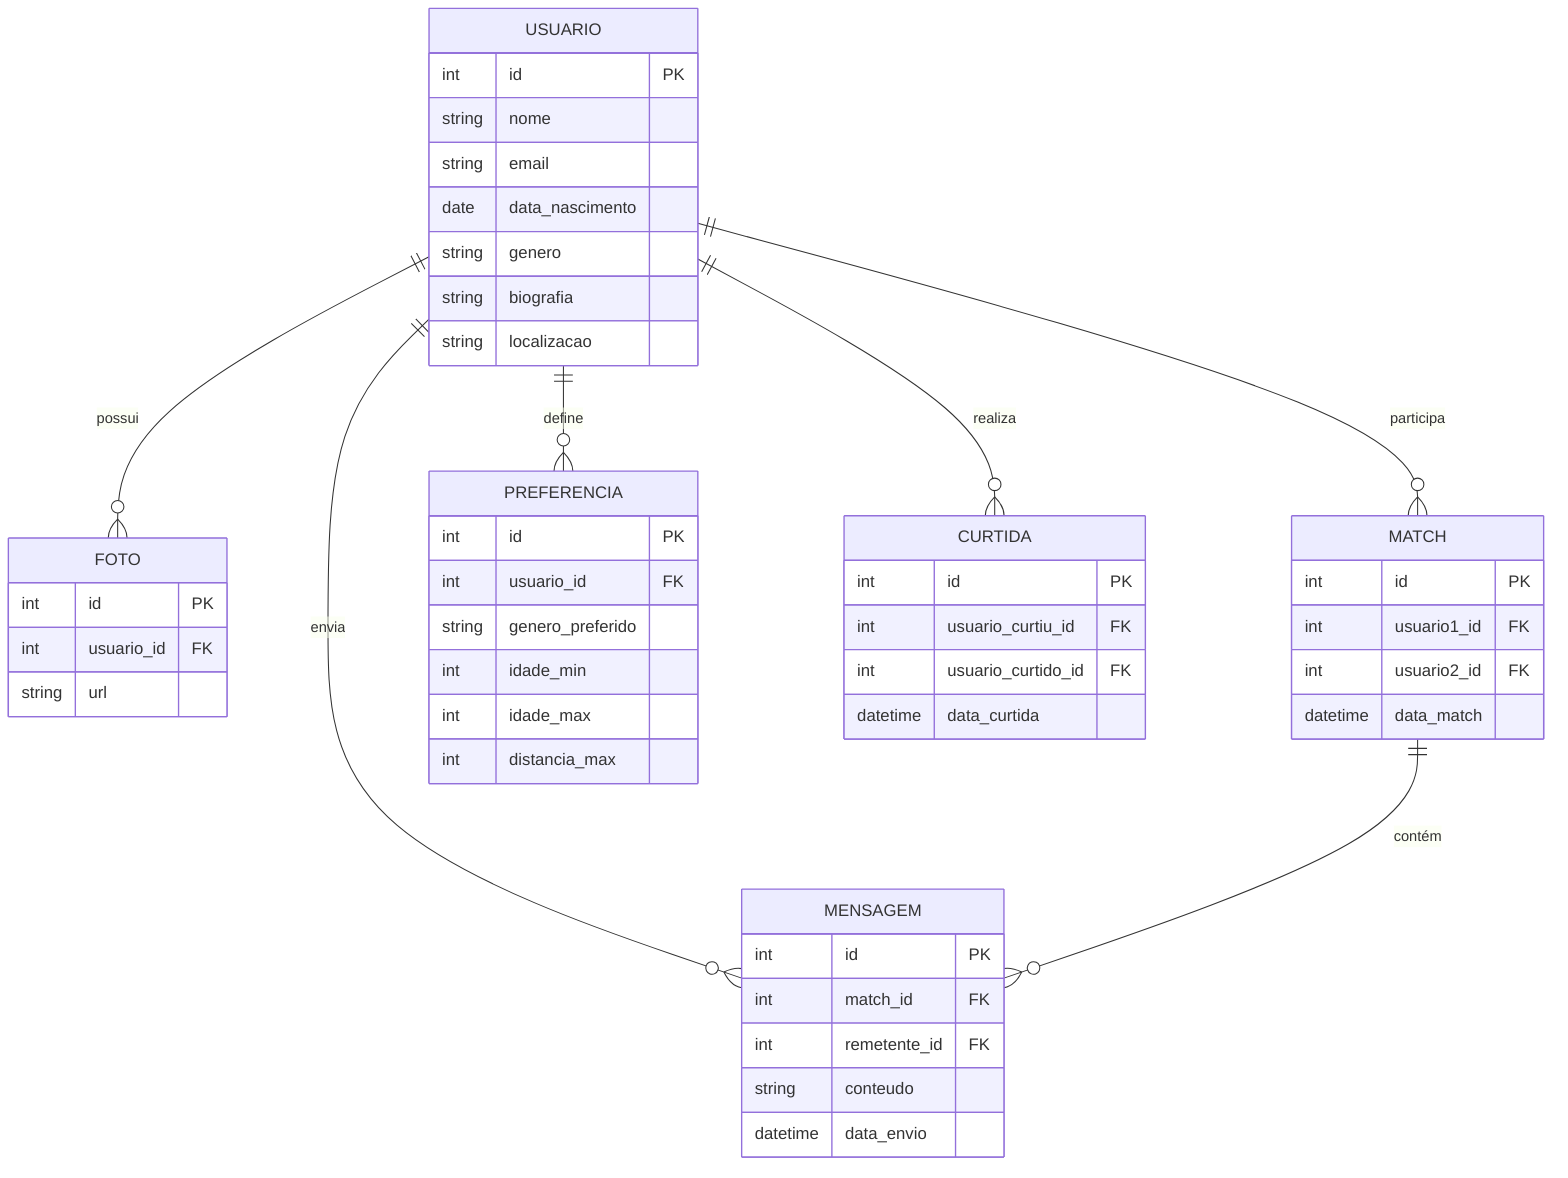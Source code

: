 erDiagram
    USUARIO {
        int id PK
        string nome
        string email
        date data_nascimento
        string genero
        string biografia
        string localizacao
    }
    FOTO {
        int id PK
        int usuario_id FK
        string url
    }
    MATCH {
        int id PK
        int usuario1_id FK
        int usuario2_id FK
        datetime data_match
    }
    MENSAGEM {
        int id PK
        int match_id FK
        int remetente_id FK
        string conteudo
        datetime data_envio
    }
    PREFERENCIA {
        int id PK
        int usuario_id FK
        string genero_preferido
        int idade_min
        int idade_max
        int distancia_max
    }
    CURTIDA {
        int id PK
        int usuario_curtiu_id FK
        int usuario_curtido_id FK
        datetime data_curtida
    }

    USUARIO ||--o{ FOTO : "possui"
    USUARIO ||--o{ MATCH : "participa"
    USUARIO ||--o{ MENSAGEM : "envia"
    USUARIO ||--o{ PREFERENCIA : "define"
    USUARIO ||--o{ CURTIDA : "realiza"
    MATCH ||--o{ MENSAGEM : "contém"